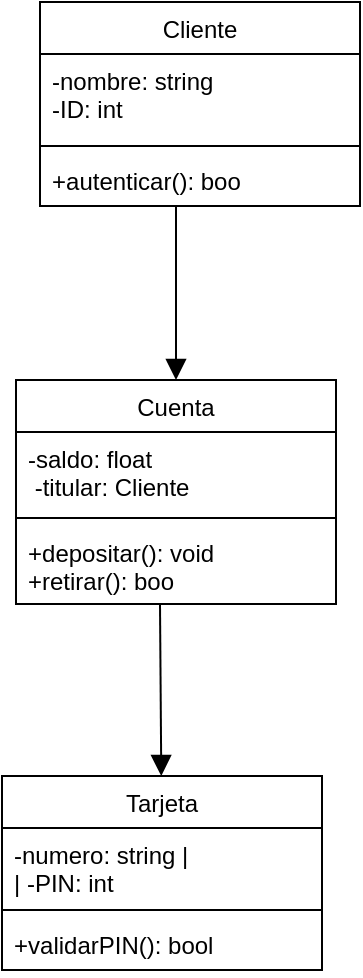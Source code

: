 <mxfile version="26.1.0">
  <diagram name="Página-1" id="eUYDOVo5_WxK-WEYkZAl">
    <mxGraphModel dx="2261" dy="818" grid="1" gridSize="10" guides="1" tooltips="1" connect="1" arrows="1" fold="1" page="1" pageScale="1" pageWidth="827" pageHeight="1169" math="0" shadow="0">
      <root>
        <mxCell id="0" />
        <mxCell id="1" parent="0" />
        <mxCell id="cIdRSMlZmeu0o8aqH7t7-1" value="&lt;span style=&quot;font-weight: 400;&quot;&gt;Cliente&lt;/span&gt;" style="swimlane;fontStyle=1;align=center;verticalAlign=top;childLayout=stackLayout;horizontal=1;startSize=26;horizontalStack=0;resizeParent=1;resizeParentMax=0;resizeLast=0;collapsible=1;marginBottom=0;whiteSpace=wrap;html=1;" vertex="1" parent="1">
          <mxGeometry x="-491" y="101" width="160" height="102" as="geometry" />
        </mxCell>
        <mxCell id="cIdRSMlZmeu0o8aqH7t7-2" value="&lt;span style=&quot;text-align: center;&quot; class=&quot;hljs-operator&quot;&gt;-&lt;/span&gt;&lt;span style=&quot;text-align: center;&quot;&gt;nombre: string&lt;/span&gt;&lt;div&gt;&lt;span style=&quot;text-align: center;&quot; class=&quot;hljs-operator&quot;&gt;-&lt;/span&gt;&lt;span style=&quot;text-align: center;&quot;&gt;ID:&amp;nbsp;&lt;/span&gt;&lt;span style=&quot;text-align: center;&quot; class=&quot;hljs-type&quot;&gt;int&lt;/span&gt;&lt;span style=&quot;text-align: center;&quot;&gt;&lt;/span&gt;&lt;/div&gt;" style="text;strokeColor=none;fillColor=none;align=left;verticalAlign=top;spacingLeft=4;spacingRight=4;overflow=hidden;rotatable=0;points=[[0,0.5],[1,0.5]];portConstraint=eastwest;whiteSpace=wrap;html=1;" vertex="1" parent="cIdRSMlZmeu0o8aqH7t7-1">
          <mxGeometry y="26" width="160" height="42" as="geometry" />
        </mxCell>
        <mxCell id="cIdRSMlZmeu0o8aqH7t7-3" value="" style="line;strokeWidth=1;fillColor=none;align=left;verticalAlign=middle;spacingTop=-1;spacingLeft=3;spacingRight=3;rotatable=0;labelPosition=right;points=[];portConstraint=eastwest;strokeColor=inherit;" vertex="1" parent="cIdRSMlZmeu0o8aqH7t7-1">
          <mxGeometry y="68" width="160" height="8" as="geometry" />
        </mxCell>
        <mxCell id="cIdRSMlZmeu0o8aqH7t7-4" value="&lt;span style=&quot;text-align: center;&quot; class=&quot;hljs-operator&quot;&gt;+&lt;/span&gt;&lt;span style=&quot;text-align: center;&quot;&gt;autenticar(): boo&lt;/span&gt;" style="text;strokeColor=none;fillColor=none;align=left;verticalAlign=top;spacingLeft=4;spacingRight=4;overflow=hidden;rotatable=0;points=[[0,0.5],[1,0.5]];portConstraint=eastwest;whiteSpace=wrap;html=1;" vertex="1" parent="cIdRSMlZmeu0o8aqH7t7-1">
          <mxGeometry y="76" width="160" height="26" as="geometry" />
        </mxCell>
        <mxCell id="cIdRSMlZmeu0o8aqH7t7-5" value="" style="html=1;verticalAlign=bottom;endArrow=block;curved=0;rounded=0;fontSize=12;startSize=8;endSize=8;exitX=0.425;exitY=1;exitDx=0;exitDy=0;exitPerimeter=0;" edge="1" parent="1" source="cIdRSMlZmeu0o8aqH7t7-4" target="cIdRSMlZmeu0o8aqH7t7-6">
          <mxGeometry width="80" relative="1" as="geometry">
            <mxPoint x="-427" y="612" as="sourcePoint" />
            <mxPoint x="-423" y="335" as="targetPoint" />
          </mxGeometry>
        </mxCell>
        <mxCell id="cIdRSMlZmeu0o8aqH7t7-6" value="&lt;span style=&quot;font-weight: 400;&quot;&gt;Cuenta&lt;/span&gt;" style="swimlane;fontStyle=1;align=center;verticalAlign=top;childLayout=stackLayout;horizontal=1;startSize=26;horizontalStack=0;resizeParent=1;resizeParentMax=0;resizeLast=0;collapsible=1;marginBottom=0;whiteSpace=wrap;html=1;" vertex="1" parent="1">
          <mxGeometry x="-503" y="290" width="160" height="112" as="geometry" />
        </mxCell>
        <mxCell id="cIdRSMlZmeu0o8aqH7t7-7" value="&lt;span style=&quot;text-align: center;&quot; class=&quot;hljs-operator&quot;&gt;-&lt;/span&gt;&lt;span style=&quot;text-align: center;&quot;&gt;saldo:&amp;nbsp;&lt;/span&gt;&lt;span style=&quot;text-align: center;&quot; class=&quot;hljs-type&quot;&gt;float&lt;/span&gt;&lt;div&gt;&lt;span style=&quot;text-align: center;&quot; class=&quot;hljs-type&quot;&gt;&amp;nbsp;&lt;span class=&quot;hljs-operator&quot;&gt;-&lt;/span&gt;titular: Cliente&amp;nbsp;&lt;/span&gt;&lt;/div&gt;" style="text;strokeColor=none;fillColor=none;align=left;verticalAlign=top;spacingLeft=4;spacingRight=4;overflow=hidden;rotatable=0;points=[[0,0.5],[1,0.5]];portConstraint=eastwest;whiteSpace=wrap;html=1;" vertex="1" parent="cIdRSMlZmeu0o8aqH7t7-6">
          <mxGeometry y="26" width="160" height="39" as="geometry" />
        </mxCell>
        <mxCell id="cIdRSMlZmeu0o8aqH7t7-8" value="" style="line;strokeWidth=1;fillColor=none;align=left;verticalAlign=middle;spacingTop=-1;spacingLeft=3;spacingRight=3;rotatable=0;labelPosition=right;points=[];portConstraint=eastwest;strokeColor=inherit;" vertex="1" parent="cIdRSMlZmeu0o8aqH7t7-6">
          <mxGeometry y="65" width="160" height="8" as="geometry" />
        </mxCell>
        <mxCell id="cIdRSMlZmeu0o8aqH7t7-9" value="&lt;span style=&quot;text-align: center;&quot; class=&quot;hljs-operator&quot;&gt;+&lt;/span&gt;&lt;span style=&quot;text-align: center;&quot;&gt;depositar(): void&lt;/span&gt;&lt;div&gt;&lt;span style=&quot;text-align: center;&quot; class=&quot;hljs-operator&quot;&gt;+&lt;/span&gt;&lt;span style=&quot;text-align: center;&quot;&gt;retirar(): boo&lt;/span&gt;&lt;/div&gt;" style="text;strokeColor=none;fillColor=none;align=left;verticalAlign=top;spacingLeft=4;spacingRight=4;overflow=hidden;rotatable=0;points=[[0,0.5],[1,0.5]];portConstraint=eastwest;whiteSpace=wrap;html=1;" vertex="1" parent="cIdRSMlZmeu0o8aqH7t7-6">
          <mxGeometry y="73" width="160" height="39" as="geometry" />
        </mxCell>
        <mxCell id="cIdRSMlZmeu0o8aqH7t7-10" value="" style="html=1;verticalAlign=bottom;endArrow=block;curved=0;rounded=0;fontSize=12;startSize=8;endSize=8;exitX=0.425;exitY=1;exitDx=0;exitDy=0;exitPerimeter=0;" edge="1" parent="1" target="cIdRSMlZmeu0o8aqH7t7-11">
          <mxGeometry width="80" relative="1" as="geometry">
            <mxPoint x="-431" y="402" as="sourcePoint" />
            <mxPoint x="-431" y="489" as="targetPoint" />
          </mxGeometry>
        </mxCell>
        <mxCell id="cIdRSMlZmeu0o8aqH7t7-11" value="&lt;span style=&quot;font-weight: 400;&quot;&gt;Tarjeta&lt;/span&gt;" style="swimlane;fontStyle=1;align=center;verticalAlign=top;childLayout=stackLayout;horizontal=1;startSize=26;horizontalStack=0;resizeParent=1;resizeParentMax=0;resizeLast=0;collapsible=1;marginBottom=0;whiteSpace=wrap;html=1;" vertex="1" parent="1">
          <mxGeometry x="-510" y="488" width="160" height="97" as="geometry" />
        </mxCell>
        <mxCell id="cIdRSMlZmeu0o8aqH7t7-12" value="&lt;span style=&quot;text-align: center;&quot; class=&quot;hljs-operator&quot;&gt;-&lt;/span&gt;&lt;span style=&quot;text-align: center;&quot;&gt;numero: string&amp;nbsp;&lt;/span&gt;&lt;span style=&quot;text-align: center;&quot; class=&quot;hljs-operator&quot;&gt;|&lt;/span&gt;&lt;br style=&quot;text-align: center;&quot;&gt;&lt;span style=&quot;text-align: center;&quot; class=&quot;hljs-operator&quot;&gt;|&lt;/span&gt;&lt;span style=&quot;text-align: center;&quot;&gt;&amp;nbsp;&lt;/span&gt;&lt;span style=&quot;text-align: center;&quot; class=&quot;hljs-operator&quot;&gt;-&lt;/span&gt;&lt;span style=&quot;text-align: center;&quot;&gt;PIN:&amp;nbsp;&lt;/span&gt;&lt;span style=&quot;text-align: center;&quot; class=&quot;hljs-type&quot;&gt;int&lt;/span&gt;" style="text;strokeColor=none;fillColor=none;align=left;verticalAlign=top;spacingLeft=4;spacingRight=4;overflow=hidden;rotatable=0;points=[[0,0.5],[1,0.5]];portConstraint=eastwest;whiteSpace=wrap;html=1;" vertex="1" parent="cIdRSMlZmeu0o8aqH7t7-11">
          <mxGeometry y="26" width="160" height="37" as="geometry" />
        </mxCell>
        <mxCell id="cIdRSMlZmeu0o8aqH7t7-13" value="" style="line;strokeWidth=1;fillColor=none;align=left;verticalAlign=middle;spacingTop=-1;spacingLeft=3;spacingRight=3;rotatable=0;labelPosition=right;points=[];portConstraint=eastwest;strokeColor=inherit;" vertex="1" parent="cIdRSMlZmeu0o8aqH7t7-11">
          <mxGeometry y="63" width="160" height="8" as="geometry" />
        </mxCell>
        <mxCell id="cIdRSMlZmeu0o8aqH7t7-14" value="&lt;span style=&quot;text-align: center;&quot; class=&quot;hljs-operator&quot;&gt;+&lt;/span&gt;&lt;span style=&quot;text-align: center;&quot;&gt;validarPIN(): bool&lt;/span&gt;" style="text;strokeColor=none;fillColor=none;align=left;verticalAlign=top;spacingLeft=4;spacingRight=4;overflow=hidden;rotatable=0;points=[[0,0.5],[1,0.5]];portConstraint=eastwest;whiteSpace=wrap;html=1;" vertex="1" parent="cIdRSMlZmeu0o8aqH7t7-11">
          <mxGeometry y="71" width="160" height="26" as="geometry" />
        </mxCell>
      </root>
    </mxGraphModel>
  </diagram>
</mxfile>
